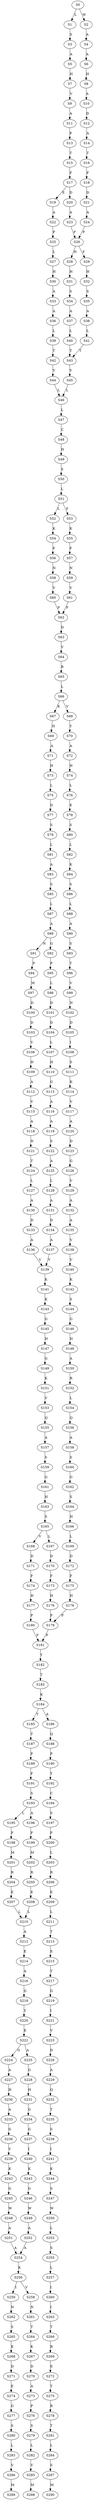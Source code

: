 strict digraph  {
	S0 -> S1 [ label = L ];
	S0 -> S2 [ label = W ];
	S1 -> S3 [ label = S ];
	S2 -> S4 [ label = A ];
	S3 -> S5 [ label = A ];
	S4 -> S6 [ label = A ];
	S5 -> S7 [ label = H ];
	S6 -> S8 [ label = H ];
	S7 -> S9 [ label = V ];
	S8 -> S10 [ label = A ];
	S9 -> S11 [ label = A ];
	S10 -> S12 [ label = D ];
	S11 -> S13 [ label = P ];
	S12 -> S14 [ label = A ];
	S13 -> S15 [ label = T ];
	S14 -> S16 [ label = T ];
	S15 -> S17 [ label = F ];
	S16 -> S18 [ label = F ];
	S17 -> S19 [ label = E ];
	S17 -> S20 [ label = D ];
	S18 -> S21 [ label = D ];
	S19 -> S22 [ label = A ];
	S20 -> S23 [ label = A ];
	S21 -> S24 [ label = A ];
	S22 -> S25 [ label = P ];
	S23 -> S26 [ label = P ];
	S24 -> S26 [ label = P ];
	S25 -> S27 [ label = L ];
	S26 -> S28 [ label = H ];
	S26 -> S29 [ label = F ];
	S27 -> S30 [ label = H ];
	S28 -> S31 [ label = H ];
	S29 -> S32 [ label = H ];
	S30 -> S33 [ label = A ];
	S31 -> S34 [ label = S ];
	S32 -> S35 [ label = S ];
	S33 -> S36 [ label = A ];
	S34 -> S37 [ label = A ];
	S35 -> S38 [ label = A ];
	S36 -> S39 [ label = L ];
	S37 -> S40 [ label = L ];
	S38 -> S41 [ label = L ];
	S39 -> S42 [ label = T ];
	S40 -> S43 [ label = T ];
	S41 -> S43 [ label = T ];
	S42 -> S44 [ label = V ];
	S43 -> S45 [ label = V ];
	S44 -> S46 [ label = L ];
	S45 -> S46 [ label = L ];
	S46 -> S47 [ label = L ];
	S47 -> S48 [ label = C ];
	S48 -> S49 [ label = H ];
	S49 -> S50 [ label = S ];
	S50 -> S51 [ label = L ];
	S51 -> S52 [ label = L ];
	S51 -> S53 [ label = F ];
	S52 -> S54 [ label = K ];
	S53 -> S55 [ label = K ];
	S54 -> S56 [ label = F ];
	S55 -> S57 [ label = F ];
	S56 -> S58 [ label = N ];
	S57 -> S59 [ label = N ];
	S58 -> S60 [ label = V ];
	S59 -> S61 [ label = V ];
	S60 -> S62 [ label = P ];
	S61 -> S62 [ label = P ];
	S62 -> S63 [ label = D ];
	S63 -> S64 [ label = V ];
	S64 -> S65 [ label = R ];
	S65 -> S66 [ label = L ];
	S66 -> S67 [ label = K ];
	S66 -> S68 [ label = V ];
	S67 -> S69 [ label = H ];
	S68 -> S70 [ label = Y ];
	S69 -> S71 [ label = A ];
	S70 -> S72 [ label = A ];
	S71 -> S73 [ label = H ];
	S72 -> S74 [ label = H ];
	S73 -> S75 [ label = L ];
	S74 -> S76 [ label = L ];
	S75 -> S77 [ label = D ];
	S76 -> S78 [ label = E ];
	S77 -> S79 [ label = S ];
	S78 -> S80 [ label = S ];
	S79 -> S81 [ label = L ];
	S80 -> S82 [ label = L ];
	S81 -> S83 [ label = A ];
	S82 -> S84 [ label = K ];
	S83 -> S85 [ label = S ];
	S84 -> S86 [ label = S ];
	S85 -> S87 [ label = L ];
	S86 -> S88 [ label = L ];
	S87 -> S89 [ label = A ];
	S88 -> S90 [ label = A ];
	S89 -> S91 [ label = N ];
	S89 -> S92 [ label = G ];
	S90 -> S93 [ label = S ];
	S91 -> S94 [ label = P ];
	S92 -> S95 [ label = P ];
	S93 -> S96 [ label = T ];
	S94 -> S97 [ label = M ];
	S95 -> S98 [ label = L ];
	S96 -> S99 [ label = V ];
	S97 -> S100 [ label = D ];
	S98 -> S101 [ label = D ];
	S99 -> S102 [ label = N ];
	S100 -> S103 [ label = D ];
	S101 -> S104 [ label = D ];
	S102 -> S105 [ label = D ];
	S103 -> S106 [ label = V ];
	S104 -> S107 [ label = L ];
	S105 -> S108 [ label = I ];
	S106 -> S109 [ label = H ];
	S107 -> S110 [ label = H ];
	S108 -> S111 [ label = S ];
	S109 -> S112 [ label = A ];
	S110 -> S113 [ label = G ];
	S111 -> S114 [ label = K ];
	S112 -> S115 [ label = V ];
	S113 -> S116 [ label = A ];
	S114 -> S117 [ label = V ];
	S115 -> S118 [ label = A ];
	S116 -> S119 [ label = A ];
	S117 -> S120 [ label = A ];
	S118 -> S121 [ label = N ];
	S119 -> S122 [ label = S ];
	S120 -> S123 [ label = D ];
	S121 -> S124 [ label = T ];
	S122 -> S125 [ label = A ];
	S123 -> S126 [ label = G ];
	S124 -> S127 [ label = L ];
	S125 -> S128 [ label = L ];
	S126 -> S129 [ label = V ];
	S127 -> S130 [ label = A ];
	S128 -> S131 [ label = A ];
	S129 -> S132 [ label = A ];
	S130 -> S133 [ label = D ];
	S131 -> S134 [ label = D ];
	S132 -> S135 [ label = A ];
	S133 -> S136 [ label = A ];
	S134 -> S137 [ label = A ];
	S135 -> S138 [ label = V ];
	S136 -> S139 [ label = V ];
	S137 -> S139 [ label = V ];
	S138 -> S140 [ label = V ];
	S139 -> S141 [ label = K ];
	S140 -> S142 [ label = K ];
	S141 -> S143 [ label = K ];
	S142 -> S144 [ label = S ];
	S143 -> S145 [ label = G ];
	S144 -> S146 [ label = G ];
	S145 -> S147 [ label = H ];
	S146 -> S148 [ label = H ];
	S147 -> S149 [ label = G ];
	S148 -> S150 [ label = A ];
	S149 -> S151 [ label = K ];
	S150 -> S152 [ label = R ];
	S151 -> S153 [ label = V ];
	S152 -> S154 [ label = L ];
	S153 -> S155 [ label = Q ];
	S154 -> S156 [ label = Q ];
	S155 -> S157 [ label = A ];
	S156 -> S158 [ label = A ];
	S157 -> S159 [ label = S ];
	S158 -> S160 [ label = S ];
	S159 -> S161 [ label = G ];
	S160 -> S162 [ label = G ];
	S161 -> S163 [ label = H ];
	S162 -> S164 [ label = S ];
	S163 -> S165 [ label = S ];
	S164 -> S166 [ label = H ];
	S165 -> S167 [ label = L ];
	S165 -> S168 [ label = V ];
	S166 -> S169 [ label = L ];
	S167 -> S170 [ label = D ];
	S168 -> S171 [ label = D ];
	S169 -> S172 [ label = D ];
	S170 -> S173 [ label = F ];
	S171 -> S174 [ label = F ];
	S172 -> S175 [ label = F ];
	S173 -> S176 [ label = H ];
	S174 -> S177 [ label = H ];
	S175 -> S178 [ label = H ];
	S176 -> S179 [ label = P ];
	S177 -> S180 [ label = P ];
	S178 -> S179 [ label = P ];
	S179 -> S181 [ label = F ];
	S180 -> S181 [ label = F ];
	S181 -> S182 [ label = Y ];
	S182 -> S183 [ label = T ];
	S183 -> S184 [ label = K ];
	S184 -> S185 [ label = T ];
	S184 -> S186 [ label = A ];
	S185 -> S187 [ label = T ];
	S186 -> S188 [ label = Q ];
	S187 -> S189 [ label = P ];
	S188 -> S190 [ label = P ];
	S189 -> S191 [ label = F ];
	S190 -> S192 [ label = Y ];
	S191 -> S193 [ label = S ];
	S192 -> S194 [ label = C ];
	S193 -> S195 [ label = L ];
	S193 -> S196 [ label = A ];
	S194 -> S197 [ label = S ];
	S195 -> S198 [ label = F ];
	S196 -> S199 [ label = F ];
	S197 -> S200 [ label = F ];
	S198 -> S201 [ label = M ];
	S199 -> S202 [ label = M ];
	S200 -> S203 [ label = L ];
	S201 -> S204 [ label = R ];
	S202 -> S205 [ label = R ];
	S203 -> S206 [ label = R ];
	S204 -> S207 [ label = E ];
	S205 -> S208 [ label = E ];
	S206 -> S209 [ label = E ];
	S207 -> S210 [ label = L ];
	S208 -> S210 [ label = L ];
	S209 -> S211 [ label = L ];
	S210 -> S212 [ label = A ];
	S211 -> S213 [ label = T ];
	S212 -> S214 [ label = E ];
	S213 -> S215 [ label = E ];
	S214 -> S216 [ label = A ];
	S215 -> S217 [ label = T ];
	S216 -> S218 [ label = G ];
	S217 -> S219 [ label = G ];
	S218 -> S220 [ label = Y ];
	S219 -> S221 [ label = I ];
	S220 -> S222 [ label = E ];
	S221 -> S223 [ label = V ];
	S222 -> S224 [ label = G ];
	S222 -> S225 [ label = A ];
	S223 -> S226 [ label = D ];
	S224 -> S227 [ label = A ];
	S225 -> S228 [ label = G ];
	S226 -> S229 [ label = A ];
	S227 -> S230 [ label = H ];
	S228 -> S231 [ label = H ];
	S229 -> S232 [ label = Q ];
	S230 -> S233 [ label = A ];
	S231 -> S234 [ label = G ];
	S232 -> S235 [ label = T ];
	S233 -> S236 [ label = G ];
	S234 -> S237 [ label = G ];
	S235 -> S238 [ label = S ];
	S236 -> S239 [ label = V ];
	S237 -> S240 [ label = I ];
	S238 -> S241 [ label = I ];
	S239 -> S242 [ label = K ];
	S240 -> S243 [ label = K ];
	S241 -> S244 [ label = K ];
	S242 -> S245 [ label = G ];
	S243 -> S246 [ label = G ];
	S244 -> S247 [ label = S ];
	S245 -> S248 [ label = W ];
	S246 -> S249 [ label = W ];
	S247 -> S250 [ label = W ];
	S248 -> S251 [ label = A ];
	S249 -> S252 [ label = A ];
	S250 -> S253 [ label = L ];
	S251 -> S254 [ label = A ];
	S252 -> S254 [ label = A ];
	S253 -> S255 [ label = S ];
	S254 -> S256 [ label = K ];
	S255 -> S257 [ label = L ];
	S256 -> S258 [ label = V ];
	S256 -> S259 [ label = I ];
	S257 -> S260 [ label = I ];
	S258 -> S261 [ label = N ];
	S259 -> S262 [ label = N ];
	S260 -> S263 [ label = I ];
	S261 -> S264 [ label = T ];
	S262 -> S265 [ label = S ];
	S263 -> S266 [ label = T ];
	S264 -> S267 [ label = K ];
	S265 -> S268 [ label = K ];
	S266 -> S269 [ label = R ];
	S267 -> S270 [ label = D ];
	S268 -> S271 [ label = D ];
	S269 -> S272 [ label = E ];
	S270 -> S273 [ label = A ];
	S271 -> S274 [ label = E ];
	S272 -> S275 [ label = T ];
	S273 -> S276 [ label = P ];
	S274 -> S277 [ label = G ];
	S275 -> S278 [ label = R ];
	S276 -> S279 [ label = S ];
	S277 -> S280 [ label = S ];
	S278 -> S281 [ label = T ];
	S279 -> S282 [ label = L ];
	S280 -> S283 [ label = L ];
	S281 -> S284 [ label = L ];
	S282 -> S285 [ label = V ];
	S283 -> S286 [ label = V ];
	S284 -> S287 [ label = S ];
	S285 -> S288 [ label = M ];
	S286 -> S289 [ label = M ];
	S287 -> S290 [ label = M ];
}
